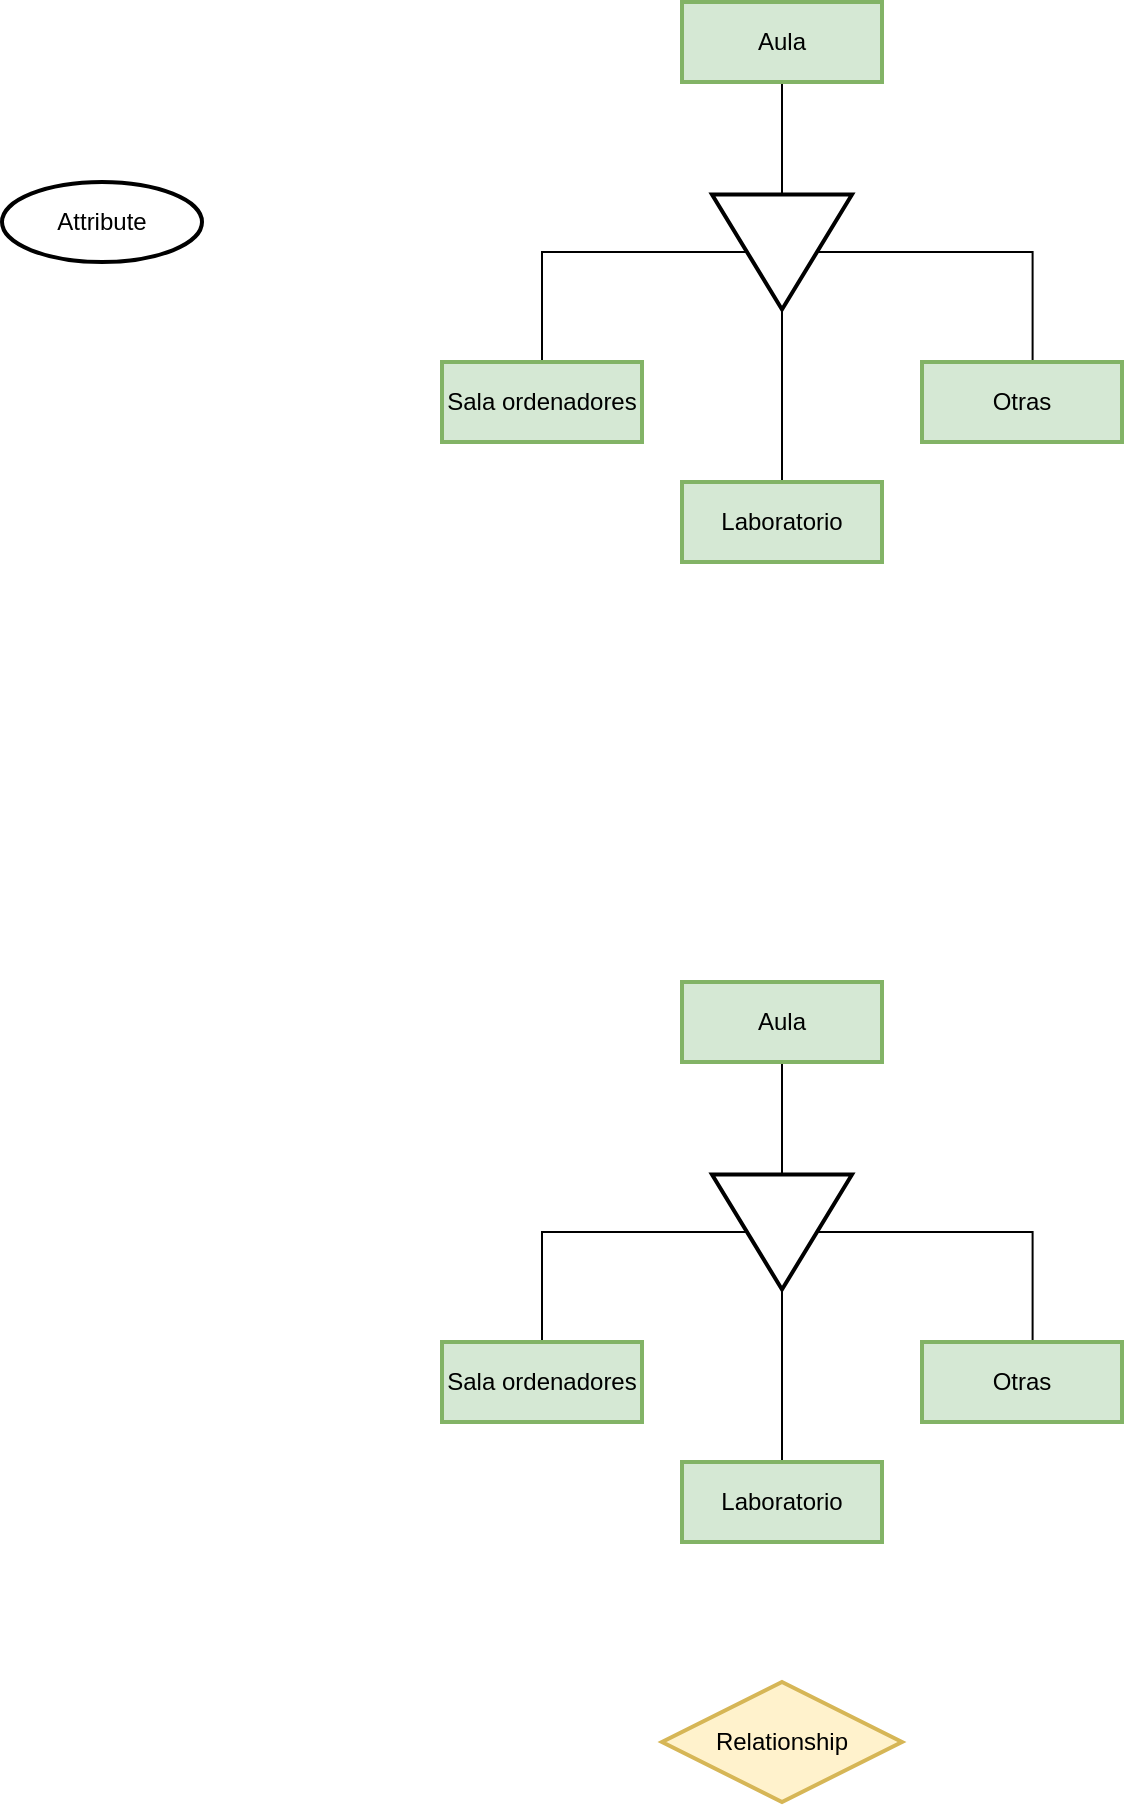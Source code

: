<mxfile version="20.5.1" type="github"><diagram id="nxcZpZpxR1ZIRJ6YhfR1" name="Página-1"><mxGraphModel dx="1422" dy="771" grid="1" gridSize="10" guides="1" tooltips="1" connect="1" arrows="1" fold="1" page="1" pageScale="1" pageWidth="827" pageHeight="1169" math="0" shadow="0"><root><mxCell id="0"/><mxCell id="1" parent="0"/><mxCell id="Icbae6YLR4LdgEvrfGCM-1" value="Attribute" style="ellipse;whiteSpace=wrap;html=1;align=center;strokeWidth=2;" parent="1" vertex="1"><mxGeometry x="70" y="370" width="100" height="40" as="geometry"/></mxCell><mxCell id="Icbae6YLR4LdgEvrfGCM-5" style="edgeStyle=orthogonalEdgeStyle;rounded=0;orthogonalLoop=1;jettySize=auto;html=1;exitX=0.5;exitY=1;exitDx=0;exitDy=0;entryX=0;entryY=0.5;entryDx=0;entryDy=0;endArrow=none;endFill=0;" parent="1" source="Icbae6YLR4LdgEvrfGCM-2" target="Icbae6YLR4LdgEvrfGCM-4" edge="1"><mxGeometry relative="1" as="geometry"/></mxCell><mxCell id="Icbae6YLR4LdgEvrfGCM-2" value="Aula" style="whiteSpace=wrap;html=1;align=center;strokeWidth=2;fillColor=#d5e8d4;strokeColor=#82b366;" parent="1" vertex="1"><mxGeometry x="410" y="280" width="100" height="40" as="geometry"/></mxCell><mxCell id="Icbae6YLR4LdgEvrfGCM-3" value="Relationship" style="shape=rhombus;perimeter=rhombusPerimeter;whiteSpace=wrap;html=1;align=center;fillColor=#fff2cc;strokeColor=#d6b656;strokeWidth=2;" parent="1" vertex="1"><mxGeometry x="400" y="1120" width="120" height="60" as="geometry"/></mxCell><mxCell id="Icbae6YLR4LdgEvrfGCM-9" style="edgeStyle=orthogonalEdgeStyle;rounded=0;orthogonalLoop=1;jettySize=auto;html=1;exitX=0.5;exitY=1;exitDx=0;exitDy=0;entryX=0.5;entryY=0;entryDx=0;entryDy=0;endArrow=none;endFill=0;" parent="1" source="Icbae6YLR4LdgEvrfGCM-4" target="Icbae6YLR4LdgEvrfGCM-6" edge="1"><mxGeometry relative="1" as="geometry"/></mxCell><mxCell id="Icbae6YLR4LdgEvrfGCM-10" style="edgeStyle=orthogonalEdgeStyle;rounded=0;orthogonalLoop=1;jettySize=auto;html=1;exitX=0.5;exitY=0;exitDx=0;exitDy=0;entryX=0.553;entryY=0.018;entryDx=0;entryDy=0;entryPerimeter=0;endArrow=none;endFill=0;" parent="1" source="Icbae6YLR4LdgEvrfGCM-4" target="Icbae6YLR4LdgEvrfGCM-8" edge="1"><mxGeometry relative="1" as="geometry"/></mxCell><mxCell id="Icbae6YLR4LdgEvrfGCM-11" style="edgeStyle=orthogonalEdgeStyle;rounded=0;orthogonalLoop=1;jettySize=auto;html=1;exitX=1;exitY=0.5;exitDx=0;exitDy=0;endArrow=none;endFill=0;" parent="1" source="Icbae6YLR4LdgEvrfGCM-4" target="Icbae6YLR4LdgEvrfGCM-7" edge="1"><mxGeometry relative="1" as="geometry"/></mxCell><mxCell id="Icbae6YLR4LdgEvrfGCM-4" value="" style="triangle;whiteSpace=wrap;html=1;strokeWidth=2;rotation=90;" parent="1" vertex="1"><mxGeometry x="431.25" y="370" width="57.5" height="70" as="geometry"/></mxCell><mxCell id="Icbae6YLR4LdgEvrfGCM-6" value="Sala ordenadores" style="whiteSpace=wrap;html=1;align=center;strokeWidth=2;fillColor=#d5e8d4;strokeColor=#82b366;" parent="1" vertex="1"><mxGeometry x="290" y="460" width="100" height="40" as="geometry"/></mxCell><mxCell id="Icbae6YLR4LdgEvrfGCM-7" value="Laboratorio" style="whiteSpace=wrap;html=1;align=center;strokeWidth=2;fillColor=#d5e8d4;strokeColor=#82b366;" parent="1" vertex="1"><mxGeometry x="410" y="520" width="100" height="40" as="geometry"/></mxCell><mxCell id="Icbae6YLR4LdgEvrfGCM-8" value="Otras" style="whiteSpace=wrap;html=1;align=center;strokeWidth=2;fillColor=#d5e8d4;strokeColor=#82b366;" parent="1" vertex="1"><mxGeometry x="530" y="460" width="100" height="40" as="geometry"/></mxCell><mxCell id="Icbae6YLR4LdgEvrfGCM-12" style="edgeStyle=orthogonalEdgeStyle;rounded=0;orthogonalLoop=1;jettySize=auto;html=1;exitX=0.5;exitY=1;exitDx=0;exitDy=0;entryX=0;entryY=0.5;entryDx=0;entryDy=0;endArrow=none;endFill=0;" parent="1" source="Icbae6YLR4LdgEvrfGCM-13" target="Icbae6YLR4LdgEvrfGCM-17" edge="1"><mxGeometry relative="1" as="geometry"/></mxCell><mxCell id="Icbae6YLR4LdgEvrfGCM-13" value="Aula" style="whiteSpace=wrap;html=1;align=center;strokeWidth=2;fillColor=#d5e8d4;strokeColor=#82b366;" parent="1" vertex="1"><mxGeometry x="410" y="770" width="100" height="40" as="geometry"/></mxCell><mxCell id="Icbae6YLR4LdgEvrfGCM-14" style="edgeStyle=orthogonalEdgeStyle;rounded=0;orthogonalLoop=1;jettySize=auto;html=1;exitX=0.5;exitY=1;exitDx=0;exitDy=0;entryX=0.5;entryY=0;entryDx=0;entryDy=0;endArrow=none;endFill=0;" parent="1" source="Icbae6YLR4LdgEvrfGCM-17" target="Icbae6YLR4LdgEvrfGCM-18" edge="1"><mxGeometry relative="1" as="geometry"/></mxCell><mxCell id="Icbae6YLR4LdgEvrfGCM-15" style="edgeStyle=orthogonalEdgeStyle;rounded=0;orthogonalLoop=1;jettySize=auto;html=1;exitX=0.5;exitY=0;exitDx=0;exitDy=0;entryX=0.553;entryY=0.018;entryDx=0;entryDy=0;entryPerimeter=0;endArrow=none;endFill=0;" parent="1" source="Icbae6YLR4LdgEvrfGCM-17" target="Icbae6YLR4LdgEvrfGCM-20" edge="1"><mxGeometry relative="1" as="geometry"/></mxCell><mxCell id="Icbae6YLR4LdgEvrfGCM-16" style="edgeStyle=orthogonalEdgeStyle;rounded=0;orthogonalLoop=1;jettySize=auto;html=1;exitX=1;exitY=0.5;exitDx=0;exitDy=0;endArrow=none;endFill=0;" parent="1" source="Icbae6YLR4LdgEvrfGCM-17" target="Icbae6YLR4LdgEvrfGCM-19" edge="1"><mxGeometry relative="1" as="geometry"/></mxCell><mxCell id="Icbae6YLR4LdgEvrfGCM-17" value="" style="triangle;whiteSpace=wrap;html=1;strokeWidth=2;rotation=90;" parent="1" vertex="1"><mxGeometry x="431.25" y="860" width="57.5" height="70" as="geometry"/></mxCell><mxCell id="Icbae6YLR4LdgEvrfGCM-18" value="Sala ordenadores" style="whiteSpace=wrap;html=1;align=center;strokeWidth=2;fillColor=#d5e8d4;strokeColor=#82b366;" parent="1" vertex="1"><mxGeometry x="290" y="950" width="100" height="40" as="geometry"/></mxCell><mxCell id="Icbae6YLR4LdgEvrfGCM-19" value="Laboratorio" style="whiteSpace=wrap;html=1;align=center;strokeWidth=2;fillColor=#d5e8d4;strokeColor=#82b366;" parent="1" vertex="1"><mxGeometry x="410" y="1010" width="100" height="40" as="geometry"/></mxCell><mxCell id="Icbae6YLR4LdgEvrfGCM-20" value="Otras" style="whiteSpace=wrap;html=1;align=center;strokeWidth=2;fillColor=#d5e8d4;strokeColor=#82b366;" parent="1" vertex="1"><mxGeometry x="530" y="950" width="100" height="40" as="geometry"/></mxCell></root></mxGraphModel></diagram></mxfile>